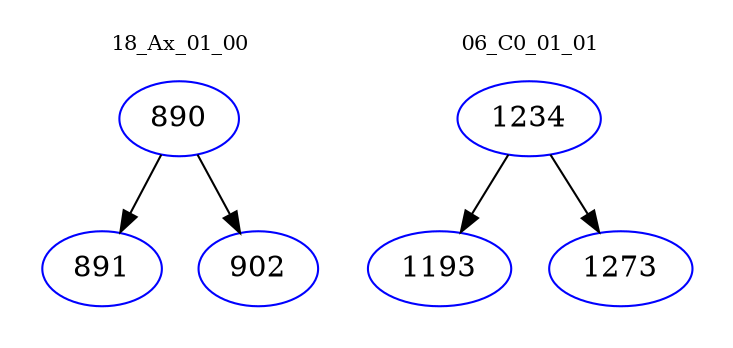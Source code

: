 digraph{
subgraph cluster_0 {
color = white
label = "18_Ax_01_00";
fontsize=10;
T0_890 [label="890", color="blue"]
T0_890 -> T0_891 [color="black"]
T0_891 [label="891", color="blue"]
T0_890 -> T0_902 [color="black"]
T0_902 [label="902", color="blue"]
}
subgraph cluster_1 {
color = white
label = "06_C0_01_01";
fontsize=10;
T1_1234 [label="1234", color="blue"]
T1_1234 -> T1_1193 [color="black"]
T1_1193 [label="1193", color="blue"]
T1_1234 -> T1_1273 [color="black"]
T1_1273 [label="1273", color="blue"]
}
}
